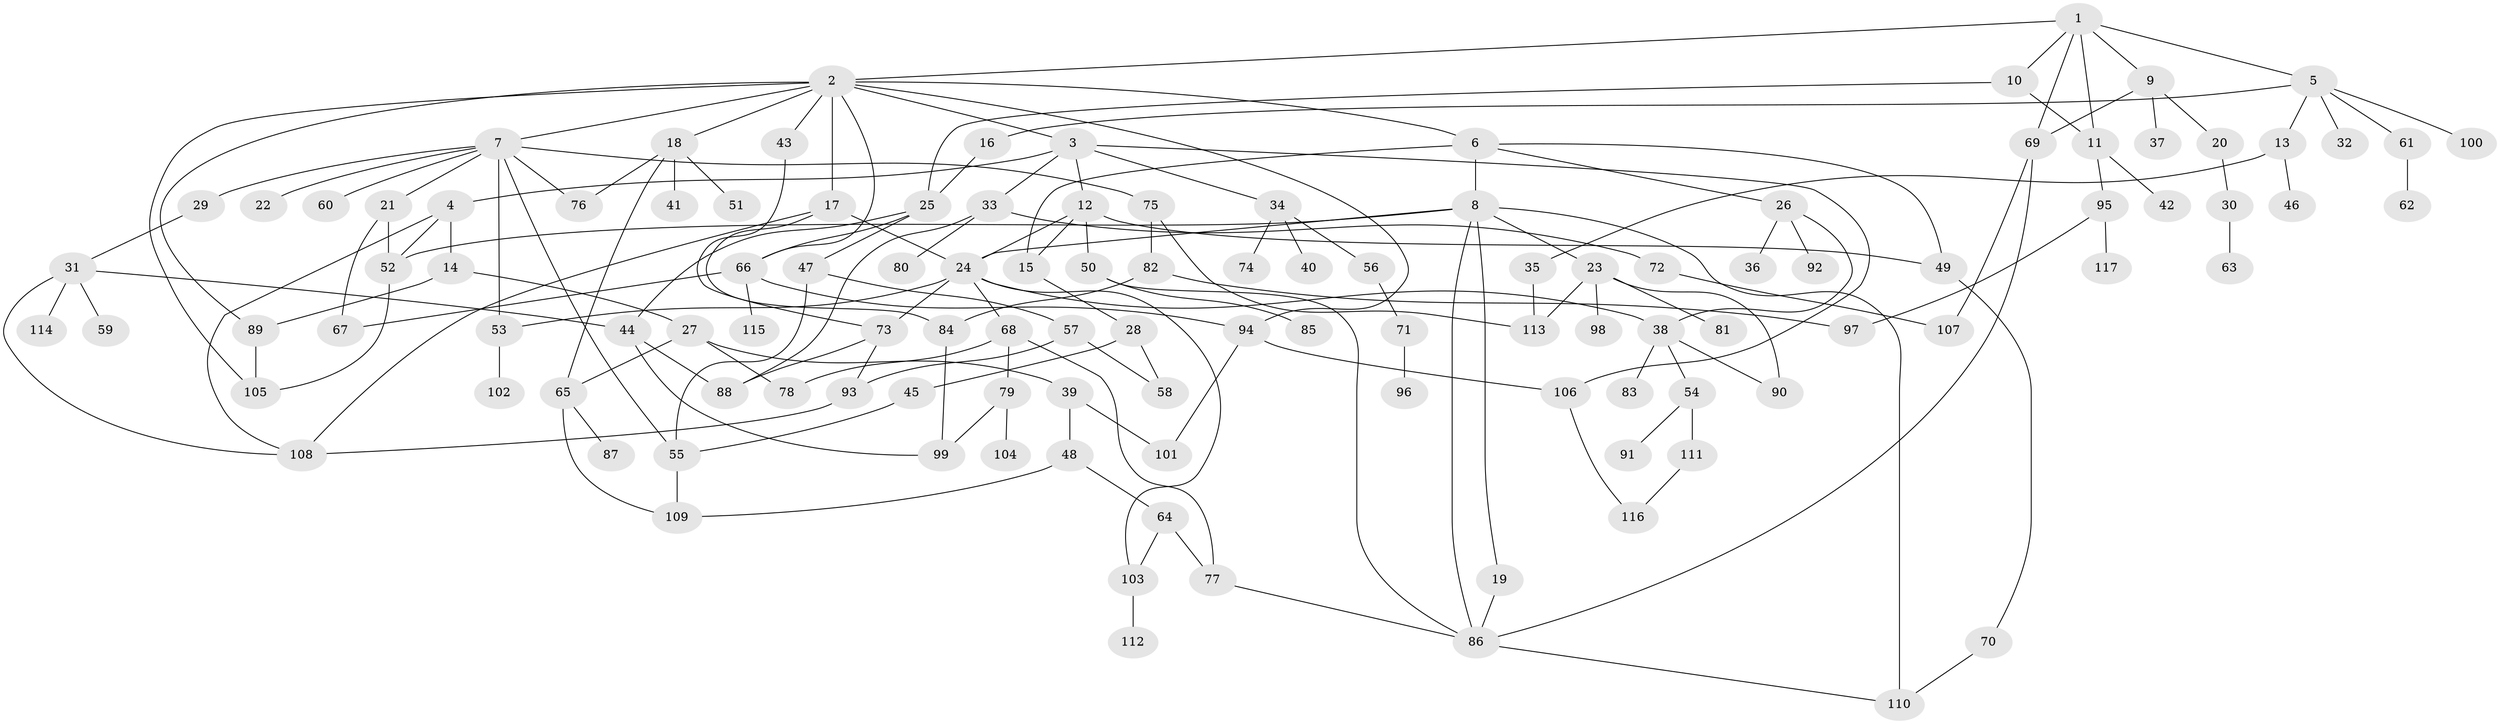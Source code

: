 // coarse degree distribution, {10: 0.028169014084507043, 6: 0.056338028169014086, 5: 0.16901408450704225, 8: 0.014084507042253521, 3: 0.19718309859154928, 2: 0.15492957746478872, 4: 0.15492957746478872, 1: 0.22535211267605634}
// Generated by graph-tools (version 1.1) at 2025/36/03/04/25 23:36:13]
// undirected, 117 vertices, 168 edges
graph export_dot {
  node [color=gray90,style=filled];
  1;
  2;
  3;
  4;
  5;
  6;
  7;
  8;
  9;
  10;
  11;
  12;
  13;
  14;
  15;
  16;
  17;
  18;
  19;
  20;
  21;
  22;
  23;
  24;
  25;
  26;
  27;
  28;
  29;
  30;
  31;
  32;
  33;
  34;
  35;
  36;
  37;
  38;
  39;
  40;
  41;
  42;
  43;
  44;
  45;
  46;
  47;
  48;
  49;
  50;
  51;
  52;
  53;
  54;
  55;
  56;
  57;
  58;
  59;
  60;
  61;
  62;
  63;
  64;
  65;
  66;
  67;
  68;
  69;
  70;
  71;
  72;
  73;
  74;
  75;
  76;
  77;
  78;
  79;
  80;
  81;
  82;
  83;
  84;
  85;
  86;
  87;
  88;
  89;
  90;
  91;
  92;
  93;
  94;
  95;
  96;
  97;
  98;
  99;
  100;
  101;
  102;
  103;
  104;
  105;
  106;
  107;
  108;
  109;
  110;
  111;
  112;
  113;
  114;
  115;
  116;
  117;
  1 -- 2;
  1 -- 5;
  1 -- 9;
  1 -- 10;
  1 -- 11;
  1 -- 69;
  2 -- 3;
  2 -- 6;
  2 -- 7;
  2 -- 17;
  2 -- 18;
  2 -- 43;
  2 -- 89;
  2 -- 94;
  2 -- 105;
  2 -- 66;
  3 -- 4;
  3 -- 12;
  3 -- 33;
  3 -- 34;
  3 -- 106;
  4 -- 14;
  4 -- 52;
  4 -- 108;
  5 -- 13;
  5 -- 16;
  5 -- 32;
  5 -- 61;
  5 -- 100;
  6 -- 8;
  6 -- 26;
  6 -- 15;
  6 -- 49;
  7 -- 21;
  7 -- 22;
  7 -- 29;
  7 -- 53;
  7 -- 60;
  7 -- 75;
  7 -- 55;
  7 -- 76;
  8 -- 19;
  8 -- 23;
  8 -- 110;
  8 -- 52;
  8 -- 24;
  8 -- 86;
  9 -- 20;
  9 -- 37;
  9 -- 69;
  10 -- 25;
  10 -- 11;
  11 -- 42;
  11 -- 95;
  12 -- 15;
  12 -- 49;
  12 -- 50;
  12 -- 24;
  13 -- 35;
  13 -- 46;
  14 -- 27;
  14 -- 89;
  15 -- 28;
  16 -- 25;
  17 -- 24;
  17 -- 84;
  17 -- 108;
  18 -- 41;
  18 -- 51;
  18 -- 76;
  18 -- 65;
  19 -- 86;
  20 -- 30;
  21 -- 52;
  21 -- 67;
  23 -- 81;
  23 -- 90;
  23 -- 98;
  23 -- 113;
  24 -- 38;
  24 -- 68;
  24 -- 103;
  24 -- 53;
  24 -- 73;
  25 -- 47;
  25 -- 66;
  25 -- 44;
  26 -- 36;
  26 -- 92;
  26 -- 38;
  27 -- 39;
  27 -- 65;
  27 -- 78;
  28 -- 45;
  28 -- 58;
  29 -- 31;
  30 -- 63;
  31 -- 44;
  31 -- 59;
  31 -- 108;
  31 -- 114;
  33 -- 72;
  33 -- 80;
  33 -- 88;
  34 -- 40;
  34 -- 56;
  34 -- 74;
  35 -- 113;
  38 -- 54;
  38 -- 83;
  38 -- 90;
  39 -- 48;
  39 -- 101;
  43 -- 73;
  44 -- 88;
  44 -- 99;
  45 -- 55;
  47 -- 55;
  47 -- 57;
  48 -- 64;
  48 -- 109;
  49 -- 70;
  50 -- 85;
  50 -- 86;
  52 -- 105;
  53 -- 102;
  54 -- 91;
  54 -- 111;
  55 -- 109;
  56 -- 71;
  57 -- 58;
  57 -- 93;
  61 -- 62;
  64 -- 77;
  64 -- 103;
  65 -- 87;
  65 -- 109;
  66 -- 67;
  66 -- 115;
  66 -- 94;
  68 -- 79;
  68 -- 78;
  68 -- 77;
  69 -- 107;
  69 -- 86;
  70 -- 110;
  71 -- 96;
  72 -- 107;
  73 -- 93;
  73 -- 88;
  75 -- 82;
  75 -- 113;
  77 -- 86;
  79 -- 99;
  79 -- 104;
  82 -- 84;
  82 -- 97;
  84 -- 99;
  86 -- 110;
  89 -- 105;
  93 -- 108;
  94 -- 101;
  94 -- 106;
  95 -- 117;
  95 -- 97;
  103 -- 112;
  106 -- 116;
  111 -- 116;
}
